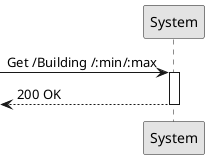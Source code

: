 @startuml
'http://plantuml.com/skinparam.html
skinparam monochrome true
skinparam packageStyle rect
skinparam shadowing false

participant System as route

-> route: Get /Building /:min/:max
activate route
  <-- route: 200 OK
  deactivate

@enduml
